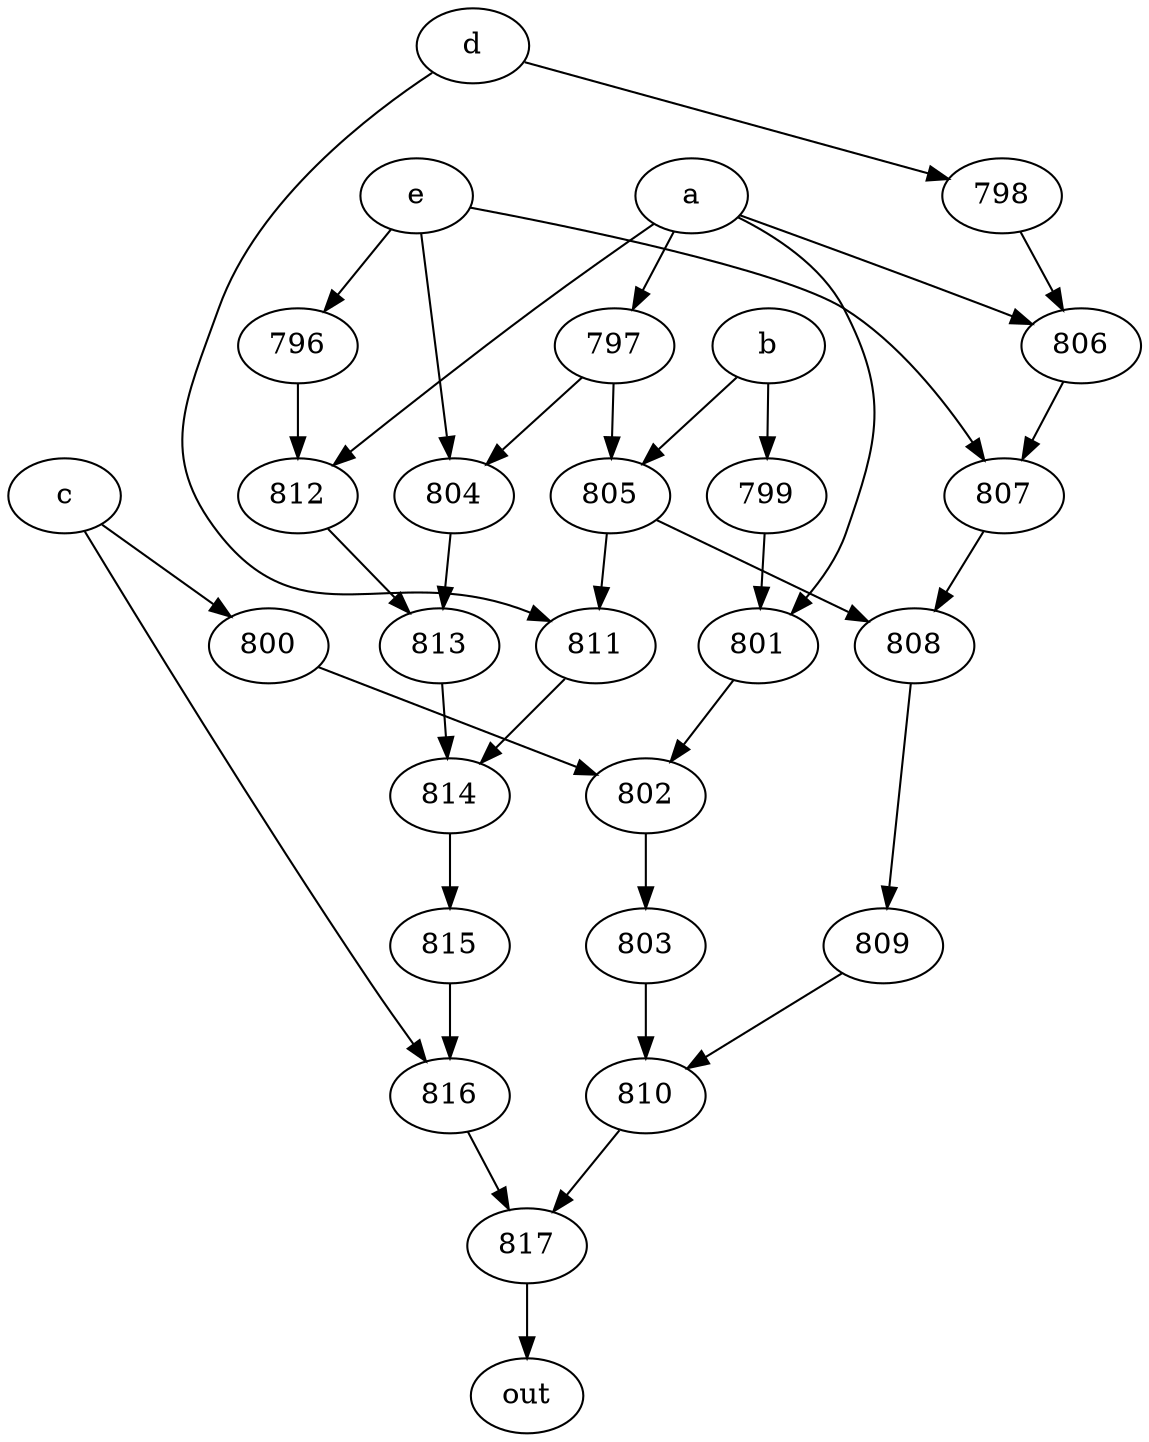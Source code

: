 strict digraph "" {
	817 -> out;
	a -> 797;
	a -> 801;
	a -> 806;
	a -> 812;
	797 -> 804;
	797 -> 805;
	801 -> 802;
	806 -> 807;
	812 -> 813;
	804 -> 813;
	805 -> 808;
	805 -> 811;
	802 -> 803;
	807 -> 808;
	813 -> 814;
	b -> 805;
	b -> 799;
	799 -> 801;
	808 -> 809;
	811 -> 814;
	c -> 800;
	c -> 816;
	800 -> 802;
	816 -> 817;
	d -> 811;
	d -> 798;
	798 -> 806;
	814 -> 815;
	e -> 804;
	e -> 807;
	e -> 796;
	796 -> 812;
	803 -> 810;
	810 -> 817;
	809 -> 810;
	815 -> 816;
}
